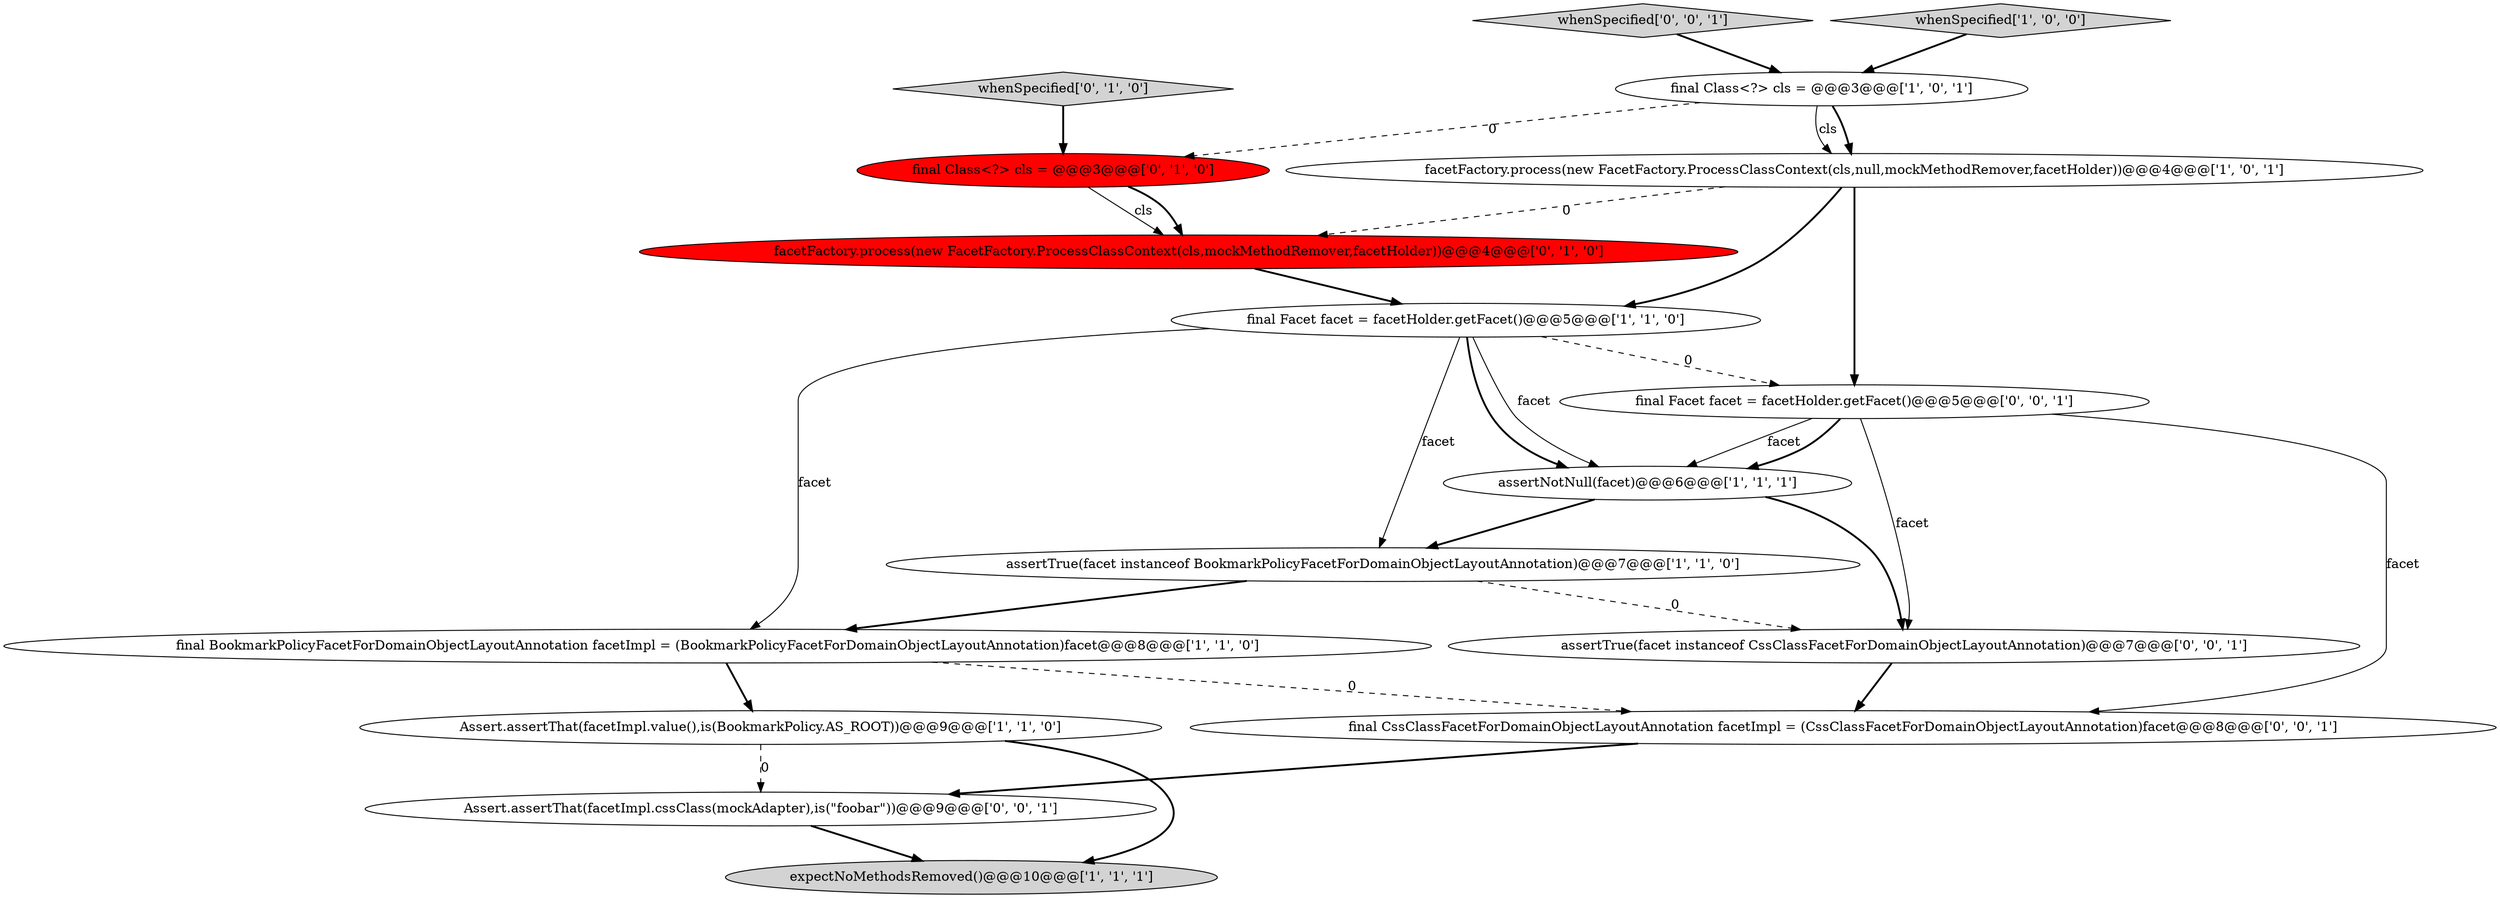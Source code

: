 digraph {
1 [style = filled, label = "final Class<?> cls = @@@3@@@['1', '0', '1']", fillcolor = white, shape = ellipse image = "AAA0AAABBB1BBB"];
15 [style = filled, label = "final CssClassFacetForDomainObjectLayoutAnnotation facetImpl = (CssClassFacetForDomainObjectLayoutAnnotation)facet@@@8@@@['0', '0', '1']", fillcolor = white, shape = ellipse image = "AAA0AAABBB3BBB"];
7 [style = filled, label = "expectNoMethodsRemoved()@@@10@@@['1', '1', '1']", fillcolor = lightgray, shape = ellipse image = "AAA0AAABBB1BBB"];
0 [style = filled, label = "assertTrue(facet instanceof BookmarkPolicyFacetForDomainObjectLayoutAnnotation)@@@7@@@['1', '1', '0']", fillcolor = white, shape = ellipse image = "AAA0AAABBB1BBB"];
16 [style = filled, label = "whenSpecified['0', '0', '1']", fillcolor = lightgray, shape = diamond image = "AAA0AAABBB3BBB"];
2 [style = filled, label = "assertNotNull(facet)@@@6@@@['1', '1', '1']", fillcolor = white, shape = ellipse image = "AAA0AAABBB1BBB"];
4 [style = filled, label = "facetFactory.process(new FacetFactory.ProcessClassContext(cls,null,mockMethodRemover,facetHolder))@@@4@@@['1', '0', '1']", fillcolor = white, shape = ellipse image = "AAA0AAABBB1BBB"];
10 [style = filled, label = "final Class<?> cls = @@@3@@@['0', '1', '0']", fillcolor = red, shape = ellipse image = "AAA1AAABBB2BBB"];
12 [style = filled, label = "assertTrue(facet instanceof CssClassFacetForDomainObjectLayoutAnnotation)@@@7@@@['0', '0', '1']", fillcolor = white, shape = ellipse image = "AAA0AAABBB3BBB"];
5 [style = filled, label = "final Facet facet = facetHolder.getFacet()@@@5@@@['1', '1', '0']", fillcolor = white, shape = ellipse image = "AAA0AAABBB1BBB"];
11 [style = filled, label = "whenSpecified['0', '1', '0']", fillcolor = lightgray, shape = diamond image = "AAA0AAABBB2BBB"];
14 [style = filled, label = "final Facet facet = facetHolder.getFacet()@@@5@@@['0', '0', '1']", fillcolor = white, shape = ellipse image = "AAA0AAABBB3BBB"];
9 [style = filled, label = "facetFactory.process(new FacetFactory.ProcessClassContext(cls,mockMethodRemover,facetHolder))@@@4@@@['0', '1', '0']", fillcolor = red, shape = ellipse image = "AAA1AAABBB2BBB"];
13 [style = filled, label = "Assert.assertThat(facetImpl.cssClass(mockAdapter),is(\"foobar\"))@@@9@@@['0', '0', '1']", fillcolor = white, shape = ellipse image = "AAA0AAABBB3BBB"];
3 [style = filled, label = "final BookmarkPolicyFacetForDomainObjectLayoutAnnotation facetImpl = (BookmarkPolicyFacetForDomainObjectLayoutAnnotation)facet@@@8@@@['1', '1', '0']", fillcolor = white, shape = ellipse image = "AAA0AAABBB1BBB"];
8 [style = filled, label = "whenSpecified['1', '0', '0']", fillcolor = lightgray, shape = diamond image = "AAA0AAABBB1BBB"];
6 [style = filled, label = "Assert.assertThat(facetImpl.value(),is(BookmarkPolicy.AS_ROOT))@@@9@@@['1', '1', '0']", fillcolor = white, shape = ellipse image = "AAA0AAABBB1BBB"];
0->3 [style = bold, label=""];
14->15 [style = solid, label="facet"];
5->0 [style = solid, label="facet"];
1->4 [style = bold, label=""];
4->14 [style = bold, label=""];
15->13 [style = bold, label=""];
5->14 [style = dashed, label="0"];
5->2 [style = solid, label="facet"];
12->15 [style = bold, label=""];
3->6 [style = bold, label=""];
1->10 [style = dashed, label="0"];
0->12 [style = dashed, label="0"];
14->2 [style = solid, label="facet"];
2->12 [style = bold, label=""];
8->1 [style = bold, label=""];
4->9 [style = dashed, label="0"];
5->2 [style = bold, label=""];
14->12 [style = solid, label="facet"];
2->0 [style = bold, label=""];
6->13 [style = dashed, label="0"];
16->1 [style = bold, label=""];
5->3 [style = solid, label="facet"];
11->10 [style = bold, label=""];
13->7 [style = bold, label=""];
9->5 [style = bold, label=""];
3->15 [style = dashed, label="0"];
10->9 [style = bold, label=""];
14->2 [style = bold, label=""];
10->9 [style = solid, label="cls"];
6->7 [style = bold, label=""];
1->4 [style = solid, label="cls"];
4->5 [style = bold, label=""];
}
